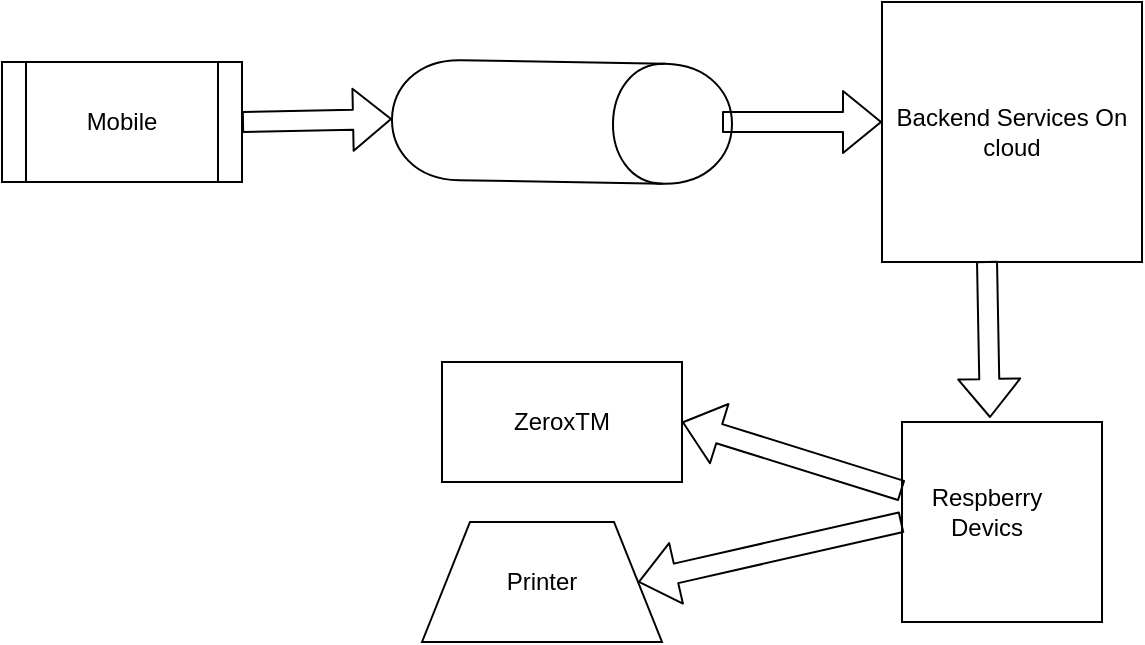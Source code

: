 <mxfile version="10.7.5" type="github"><diagram id="FKRLcJfd0i0kJFjm6Uot" name="Page-1"><mxGraphModel dx="773" dy="453" grid="1" gridSize="10" guides="1" tooltips="1" connect="1" arrows="1" fold="1" page="1" pageScale="1" pageWidth="850" pageHeight="1100" math="0" shadow="0"><root><mxCell id="0"/><mxCell id="1" parent="0"/><mxCell id="m3mCItoY3ARayVzgxwAI-4" value="Mobile" style="shape=process;whiteSpace=wrap;html=1;backgroundOutline=1;" parent="1" vertex="1"><mxGeometry x="40" y="140" width="120" height="60" as="geometry"/></mxCell><mxCell id="m3mCItoY3ARayVzgxwAI-5" value="" style="shape=cylinder;whiteSpace=wrap;html=1;boundedLbl=1;backgroundOutline=1;rotation=91;" parent="1" vertex="1"><mxGeometry x="290" y="85" width="60" height="170" as="geometry"/></mxCell><mxCell id="m3mCItoY3ARayVzgxwAI-6" value="Backend Services On cloud" style="whiteSpace=wrap;html=1;aspect=fixed;" parent="1" vertex="1"><mxGeometry x="480" y="110" width="130" height="130" as="geometry"/></mxCell><mxCell id="m3mCItoY3ARayVzgxwAI-9" value="" style="shape=flexArrow;endArrow=classic;html=1;entryX=0.5;entryY=1;entryDx=0;entryDy=0;exitX=1;exitY=0.5;exitDx=0;exitDy=0;" parent="1" source="m3mCItoY3ARayVzgxwAI-4" target="m3mCItoY3ARayVzgxwAI-5" edge="1"><mxGeometry width="50" height="50" relative="1" as="geometry"><mxPoint x="170" y="180" as="sourcePoint"/><mxPoint x="210" y="150" as="targetPoint"/></mxGeometry></mxCell><mxCell id="m3mCItoY3ARayVzgxwAI-10" value="" style="shape=flexArrow;endArrow=classic;html=1;entryX=0.5;entryY=1;entryDx=0;entryDy=0;" parent="1" edge="1"><mxGeometry width="50" height="50" relative="1" as="geometry"><mxPoint x="400" y="170" as="sourcePoint"/><mxPoint x="480" y="170" as="targetPoint"/></mxGeometry></mxCell><mxCell id="iqMYA6lUWgKS0ZvvSuY1-1" value="" style="whiteSpace=wrap;html=1;aspect=fixed;" vertex="1" parent="1"><mxGeometry x="490" y="320" width="100" height="100" as="geometry"/></mxCell><mxCell id="iqMYA6lUWgKS0ZvvSuY1-2" value="Respberry Devics" style="text;html=1;strokeColor=none;fillColor=none;align=center;verticalAlign=middle;whiteSpace=wrap;rounded=0;" vertex="1" parent="1"><mxGeometry x="505" y="350" width="55" height="30" as="geometry"/></mxCell><mxCell id="iqMYA6lUWgKS0ZvvSuY1-3" value="" style="shape=flexArrow;endArrow=classic;html=1;entryX=0.44;entryY=-0.02;entryDx=0;entryDy=0;entryPerimeter=0;" edge="1" parent="1" target="iqMYA6lUWgKS0ZvvSuY1-1"><mxGeometry width="50" height="50" relative="1" as="geometry"><mxPoint x="532.5" y="239.5" as="sourcePoint"/><mxPoint x="612.5" y="239.5" as="targetPoint"/></mxGeometry></mxCell><mxCell id="iqMYA6lUWgKS0ZvvSuY1-4" value="ZeroxTM" style="text;html=1;strokeColor=#000000;fillColor=#ffffff;align=center;verticalAlign=middle;whiteSpace=wrap;rounded=0;fontFamily=Helvetica;fontSize=12;fontColor=#000000;" vertex="1" parent="1"><mxGeometry x="260" y="290" width="120" height="60" as="geometry"/></mxCell><mxCell id="iqMYA6lUWgKS0ZvvSuY1-7" value="Printer" style="shape=trapezoid;perimeter=trapezoidPerimeter;whiteSpace=wrap;html=1;" vertex="1" parent="1"><mxGeometry x="250" y="370" width="120" height="60" as="geometry"/></mxCell><mxCell id="iqMYA6lUWgKS0ZvvSuY1-8" value="" style="shape=flexArrow;endArrow=classic;html=1;entryX=1;entryY=0.5;entryDx=0;entryDy=0;" edge="1" parent="1" source="iqMYA6lUWgKS0ZvvSuY1-1" target="iqMYA6lUWgKS0ZvvSuY1-4"><mxGeometry width="50" height="50" relative="1" as="geometry"><mxPoint x="434.5" y="301.5" as="sourcePoint"/><mxPoint x="436" y="380" as="targetPoint"/></mxGeometry></mxCell><mxCell id="iqMYA6lUWgKS0ZvvSuY1-9" value="" style="shape=flexArrow;endArrow=classic;html=1;entryX=1;entryY=0.5;entryDx=0;entryDy=0;exitX=0;exitY=0.5;exitDx=0;exitDy=0;" edge="1" parent="1" source="iqMYA6lUWgKS0ZvvSuY1-1" target="iqMYA6lUWgKS0ZvvSuY1-7"><mxGeometry width="50" height="50" relative="1" as="geometry"><mxPoint x="486" y="405.465" as="sourcePoint"/><mxPoint x="364" y="370" as="targetPoint"/></mxGeometry></mxCell></root></mxGraphModel></diagram></mxfile>